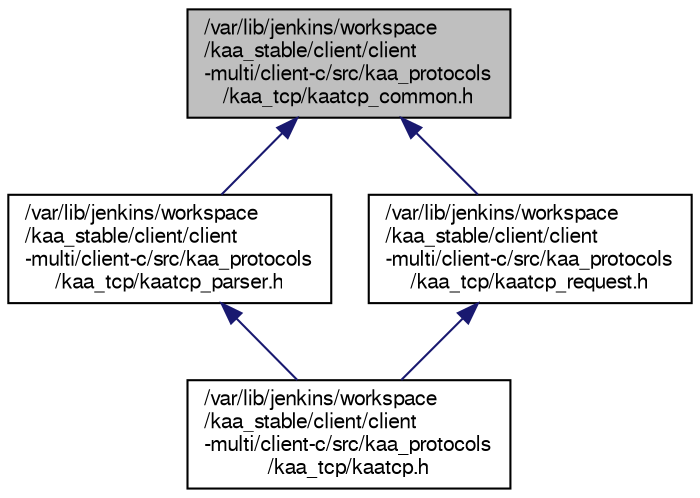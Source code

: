 digraph "/var/lib/jenkins/workspace/kaa_stable/client/client-multi/client-c/src/kaa_protocols/kaa_tcp/kaatcp_common.h"
{
  bgcolor="transparent";
  edge [fontname="FreeSans",fontsize="10",labelfontname="FreeSans",labelfontsize="10"];
  node [fontname="FreeSans",fontsize="10",shape=record];
  Node1 [label="/var/lib/jenkins/workspace\l/kaa_stable/client/client\l-multi/client-c/src/kaa_protocols\l/kaa_tcp/kaatcp_common.h",height=0.2,width=0.4,color="black", fillcolor="grey75", style="filled" fontcolor="black"];
  Node1 -> Node2 [dir="back",color="midnightblue",fontsize="10",style="solid",fontname="FreeSans"];
  Node2 [label="/var/lib/jenkins/workspace\l/kaa_stable/client/client\l-multi/client-c/src/kaa_protocols\l/kaa_tcp/kaatcp_parser.h",height=0.2,width=0.4,color="black",URL="$kaatcp__parser_8h.html"];
  Node2 -> Node3 [dir="back",color="midnightblue",fontsize="10",style="solid",fontname="FreeSans"];
  Node3 [label="/var/lib/jenkins/workspace\l/kaa_stable/client/client\l-multi/client-c/src/kaa_protocols\l/kaa_tcp/kaatcp.h",height=0.2,width=0.4,color="black",URL="$kaatcp_8h.html"];
  Node1 -> Node4 [dir="back",color="midnightblue",fontsize="10",style="solid",fontname="FreeSans"];
  Node4 [label="/var/lib/jenkins/workspace\l/kaa_stable/client/client\l-multi/client-c/src/kaa_protocols\l/kaa_tcp/kaatcp_request.h",height=0.2,width=0.4,color="black",URL="$kaatcp__request_8h.html"];
  Node4 -> Node3 [dir="back",color="midnightblue",fontsize="10",style="solid",fontname="FreeSans"];
}
